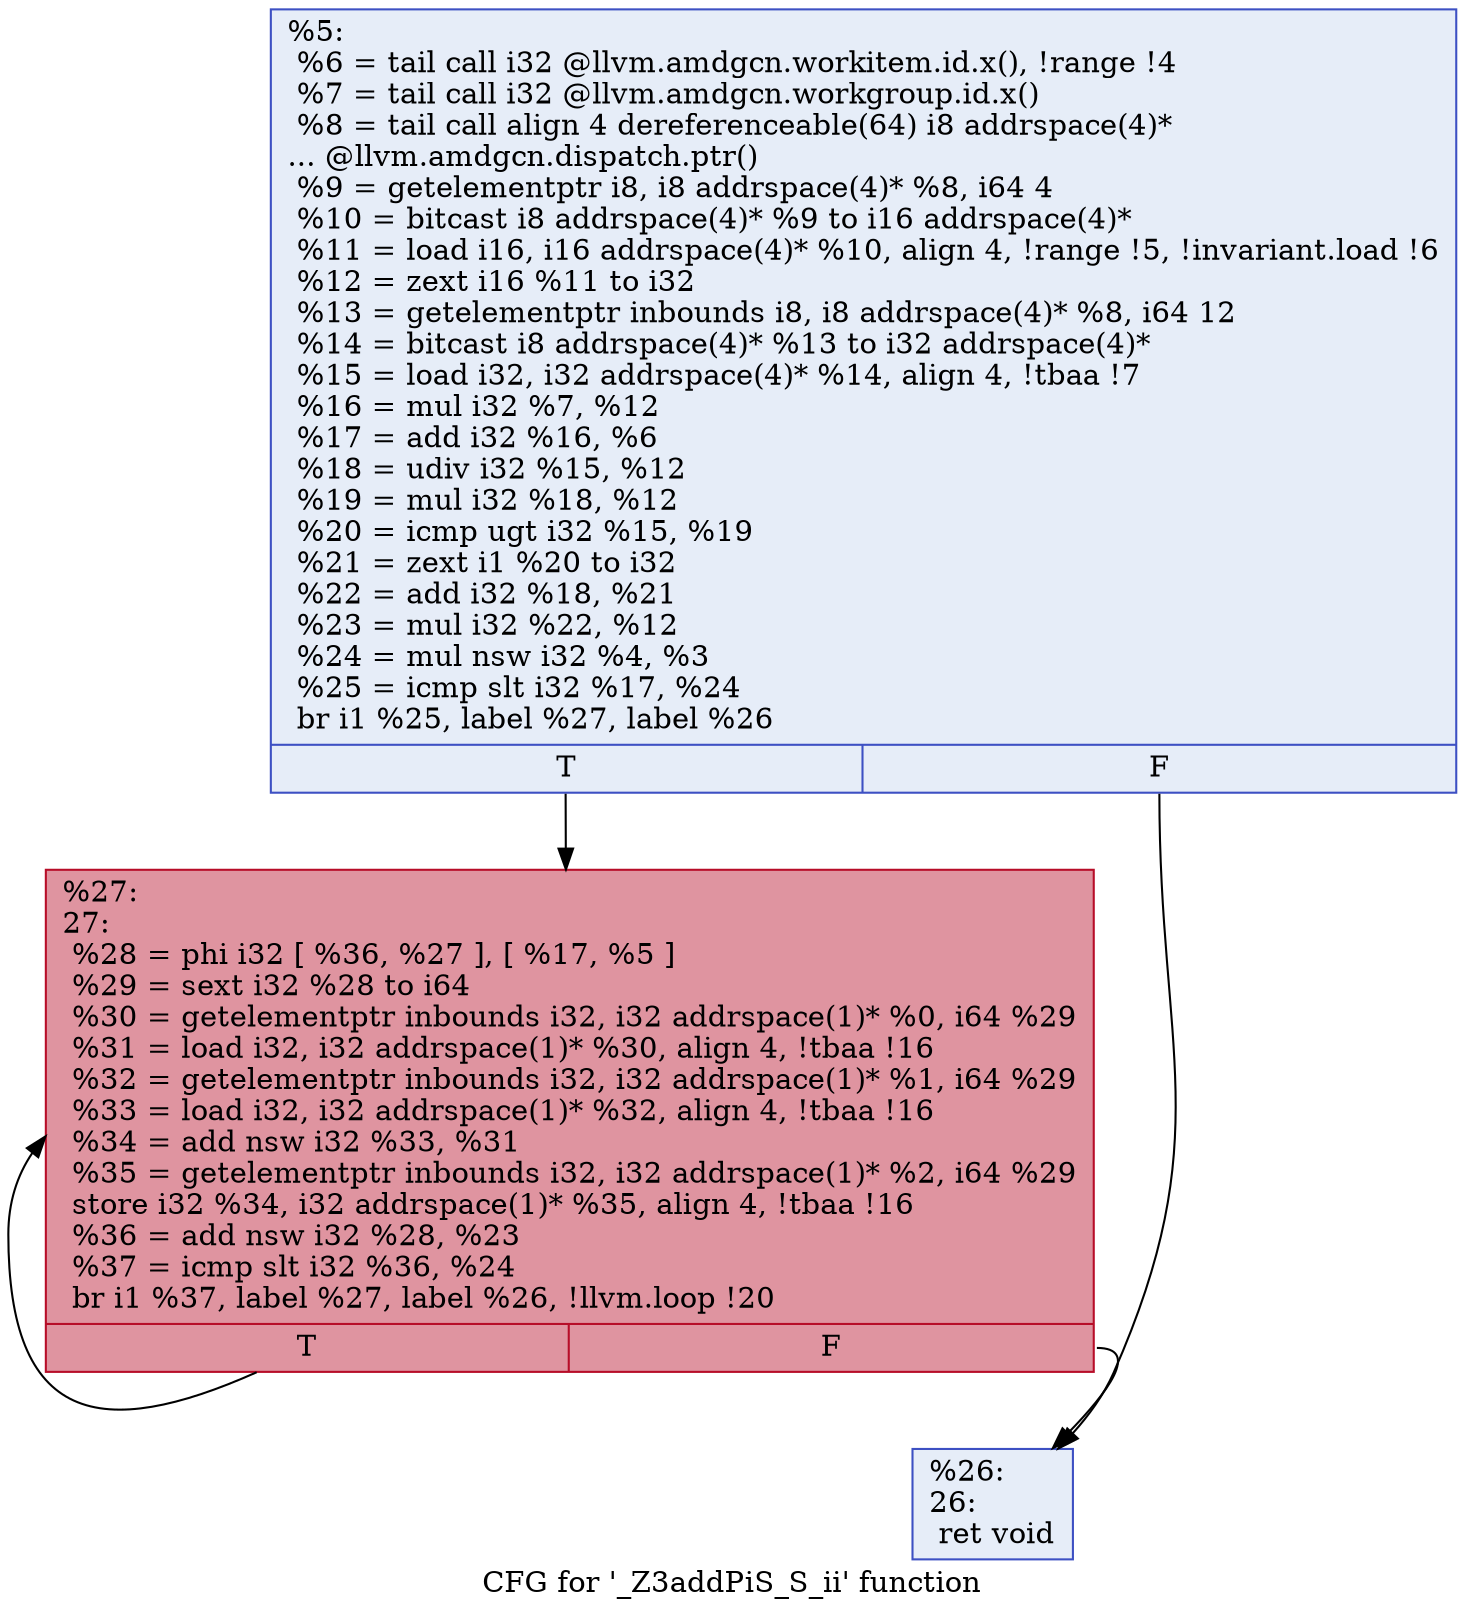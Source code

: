 digraph "CFG for '_Z3addPiS_S_ii' function" {
	label="CFG for '_Z3addPiS_S_ii' function";

	Node0x5aac490 [shape=record,color="#3d50c3ff", style=filled, fillcolor="#c7d7f070",label="{%5:\l  %6 = tail call i32 @llvm.amdgcn.workitem.id.x(), !range !4\l  %7 = tail call i32 @llvm.amdgcn.workgroup.id.x()\l  %8 = tail call align 4 dereferenceable(64) i8 addrspace(4)*\l... @llvm.amdgcn.dispatch.ptr()\l  %9 = getelementptr i8, i8 addrspace(4)* %8, i64 4\l  %10 = bitcast i8 addrspace(4)* %9 to i16 addrspace(4)*\l  %11 = load i16, i16 addrspace(4)* %10, align 4, !range !5, !invariant.load !6\l  %12 = zext i16 %11 to i32\l  %13 = getelementptr inbounds i8, i8 addrspace(4)* %8, i64 12\l  %14 = bitcast i8 addrspace(4)* %13 to i32 addrspace(4)*\l  %15 = load i32, i32 addrspace(4)* %14, align 4, !tbaa !7\l  %16 = mul i32 %7, %12\l  %17 = add i32 %16, %6\l  %18 = udiv i32 %15, %12\l  %19 = mul i32 %18, %12\l  %20 = icmp ugt i32 %15, %19\l  %21 = zext i1 %20 to i32\l  %22 = add i32 %18, %21\l  %23 = mul i32 %22, %12\l  %24 = mul nsw i32 %4, %3\l  %25 = icmp slt i32 %17, %24\l  br i1 %25, label %27, label %26\l|{<s0>T|<s1>F}}"];
	Node0x5aac490:s0 -> Node0x5aaeae0;
	Node0x5aac490:s1 -> Node0x5aaeb70;
	Node0x5aaeb70 [shape=record,color="#3d50c3ff", style=filled, fillcolor="#c7d7f070",label="{%26:\l26:                                               \l  ret void\l}"];
	Node0x5aaeae0 [shape=record,color="#b70d28ff", style=filled, fillcolor="#b70d2870",label="{%27:\l27:                                               \l  %28 = phi i32 [ %36, %27 ], [ %17, %5 ]\l  %29 = sext i32 %28 to i64\l  %30 = getelementptr inbounds i32, i32 addrspace(1)* %0, i64 %29\l  %31 = load i32, i32 addrspace(1)* %30, align 4, !tbaa !16\l  %32 = getelementptr inbounds i32, i32 addrspace(1)* %1, i64 %29\l  %33 = load i32, i32 addrspace(1)* %32, align 4, !tbaa !16\l  %34 = add nsw i32 %33, %31\l  %35 = getelementptr inbounds i32, i32 addrspace(1)* %2, i64 %29\l  store i32 %34, i32 addrspace(1)* %35, align 4, !tbaa !16\l  %36 = add nsw i32 %28, %23\l  %37 = icmp slt i32 %36, %24\l  br i1 %37, label %27, label %26, !llvm.loop !20\l|{<s0>T|<s1>F}}"];
	Node0x5aaeae0:s0 -> Node0x5aaeae0;
	Node0x5aaeae0:s1 -> Node0x5aaeb70;
}
